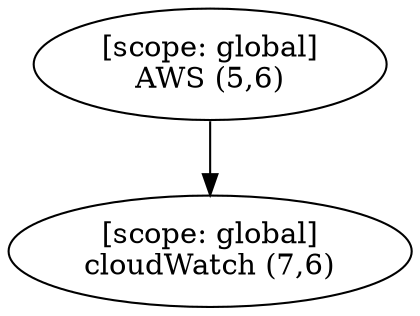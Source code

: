 digraph G {
  graph [ rankdir =TB ];
subgraph global {
  graph [ label = "Scope [global]" ];
  "[scope: global]
AWS (5,6)";
  "[scope: global]
cloudWatch (7,6)";
}

  "[scope: global]
AWS (5,6)" -> "[scope: global]
cloudWatch (7,6)";
}
